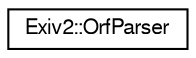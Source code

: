digraph "Graphical Class Hierarchy"
{
  edge [fontname="FreeSans",fontsize="10",labelfontname="FreeSans",labelfontsize="10"];
  node [fontname="FreeSans",fontsize="10",shape=record];
  rankdir="LR";
  Node1 [label="Exiv2::OrfParser",height=0.2,width=0.4,color="black", fillcolor="white", style="filled",URL="$classExiv2_1_1OrfParser.html",tooltip="Stateless parser class for data in ORF format. Images use this class to decode and encode ORF data..."];
}
